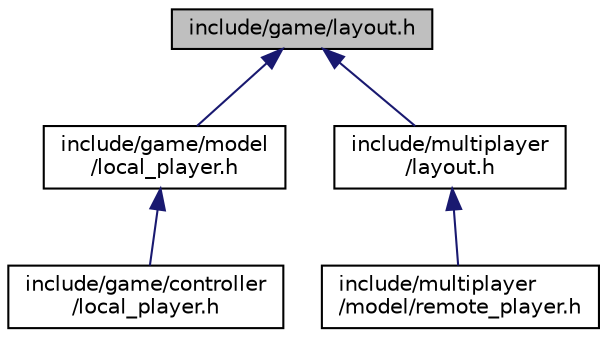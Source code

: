 digraph "include/game/layout.h"
{
 // LATEX_PDF_SIZE
  edge [fontname="Helvetica",fontsize="10",labelfontname="Helvetica",labelfontsize="10"];
  node [fontname="Helvetica",fontsize="10",shape=record];
  Node1 [label="include/game/layout.h",height=0.2,width=0.4,color="black", fillcolor="grey75", style="filled", fontcolor="black",tooltip=" "];
  Node1 -> Node2 [dir="back",color="midnightblue",fontsize="10",style="solid"];
  Node2 [label="include/game/model\l/local_player.h",height=0.2,width=0.4,color="black", fillcolor="white", style="filled",URL="$model_2local__player_8h.html",tooltip=" "];
  Node2 -> Node3 [dir="back",color="midnightblue",fontsize="10",style="solid"];
  Node3 [label="include/game/controller\l/local_player.h",height=0.2,width=0.4,color="black", fillcolor="white", style="filled",URL="$controller_2local__player_8h.html",tooltip=" "];
  Node1 -> Node4 [dir="back",color="midnightblue",fontsize="10",style="solid"];
  Node4 [label="include/multiplayer\l/layout.h",height=0.2,width=0.4,color="black", fillcolor="white", style="filled",URL="$multiplayer_2layout_8h.html",tooltip=" "];
  Node4 -> Node5 [dir="back",color="midnightblue",fontsize="10",style="solid"];
  Node5 [label="include/multiplayer\l/model/remote_player.h",height=0.2,width=0.4,color="black", fillcolor="white", style="filled",URL="$model_2remote__player_8h.html",tooltip=" "];
}
